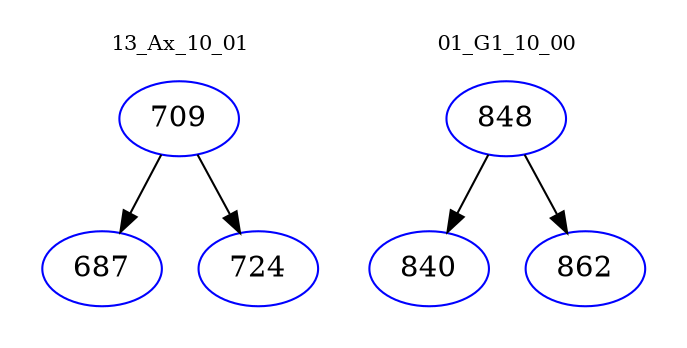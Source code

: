 digraph{
subgraph cluster_0 {
color = white
label = "13_Ax_10_01";
fontsize=10;
T0_709 [label="709", color="blue"]
T0_709 -> T0_687 [color="black"]
T0_687 [label="687", color="blue"]
T0_709 -> T0_724 [color="black"]
T0_724 [label="724", color="blue"]
}
subgraph cluster_1 {
color = white
label = "01_G1_10_00";
fontsize=10;
T1_848 [label="848", color="blue"]
T1_848 -> T1_840 [color="black"]
T1_840 [label="840", color="blue"]
T1_848 -> T1_862 [color="black"]
T1_862 [label="862", color="blue"]
}
}
